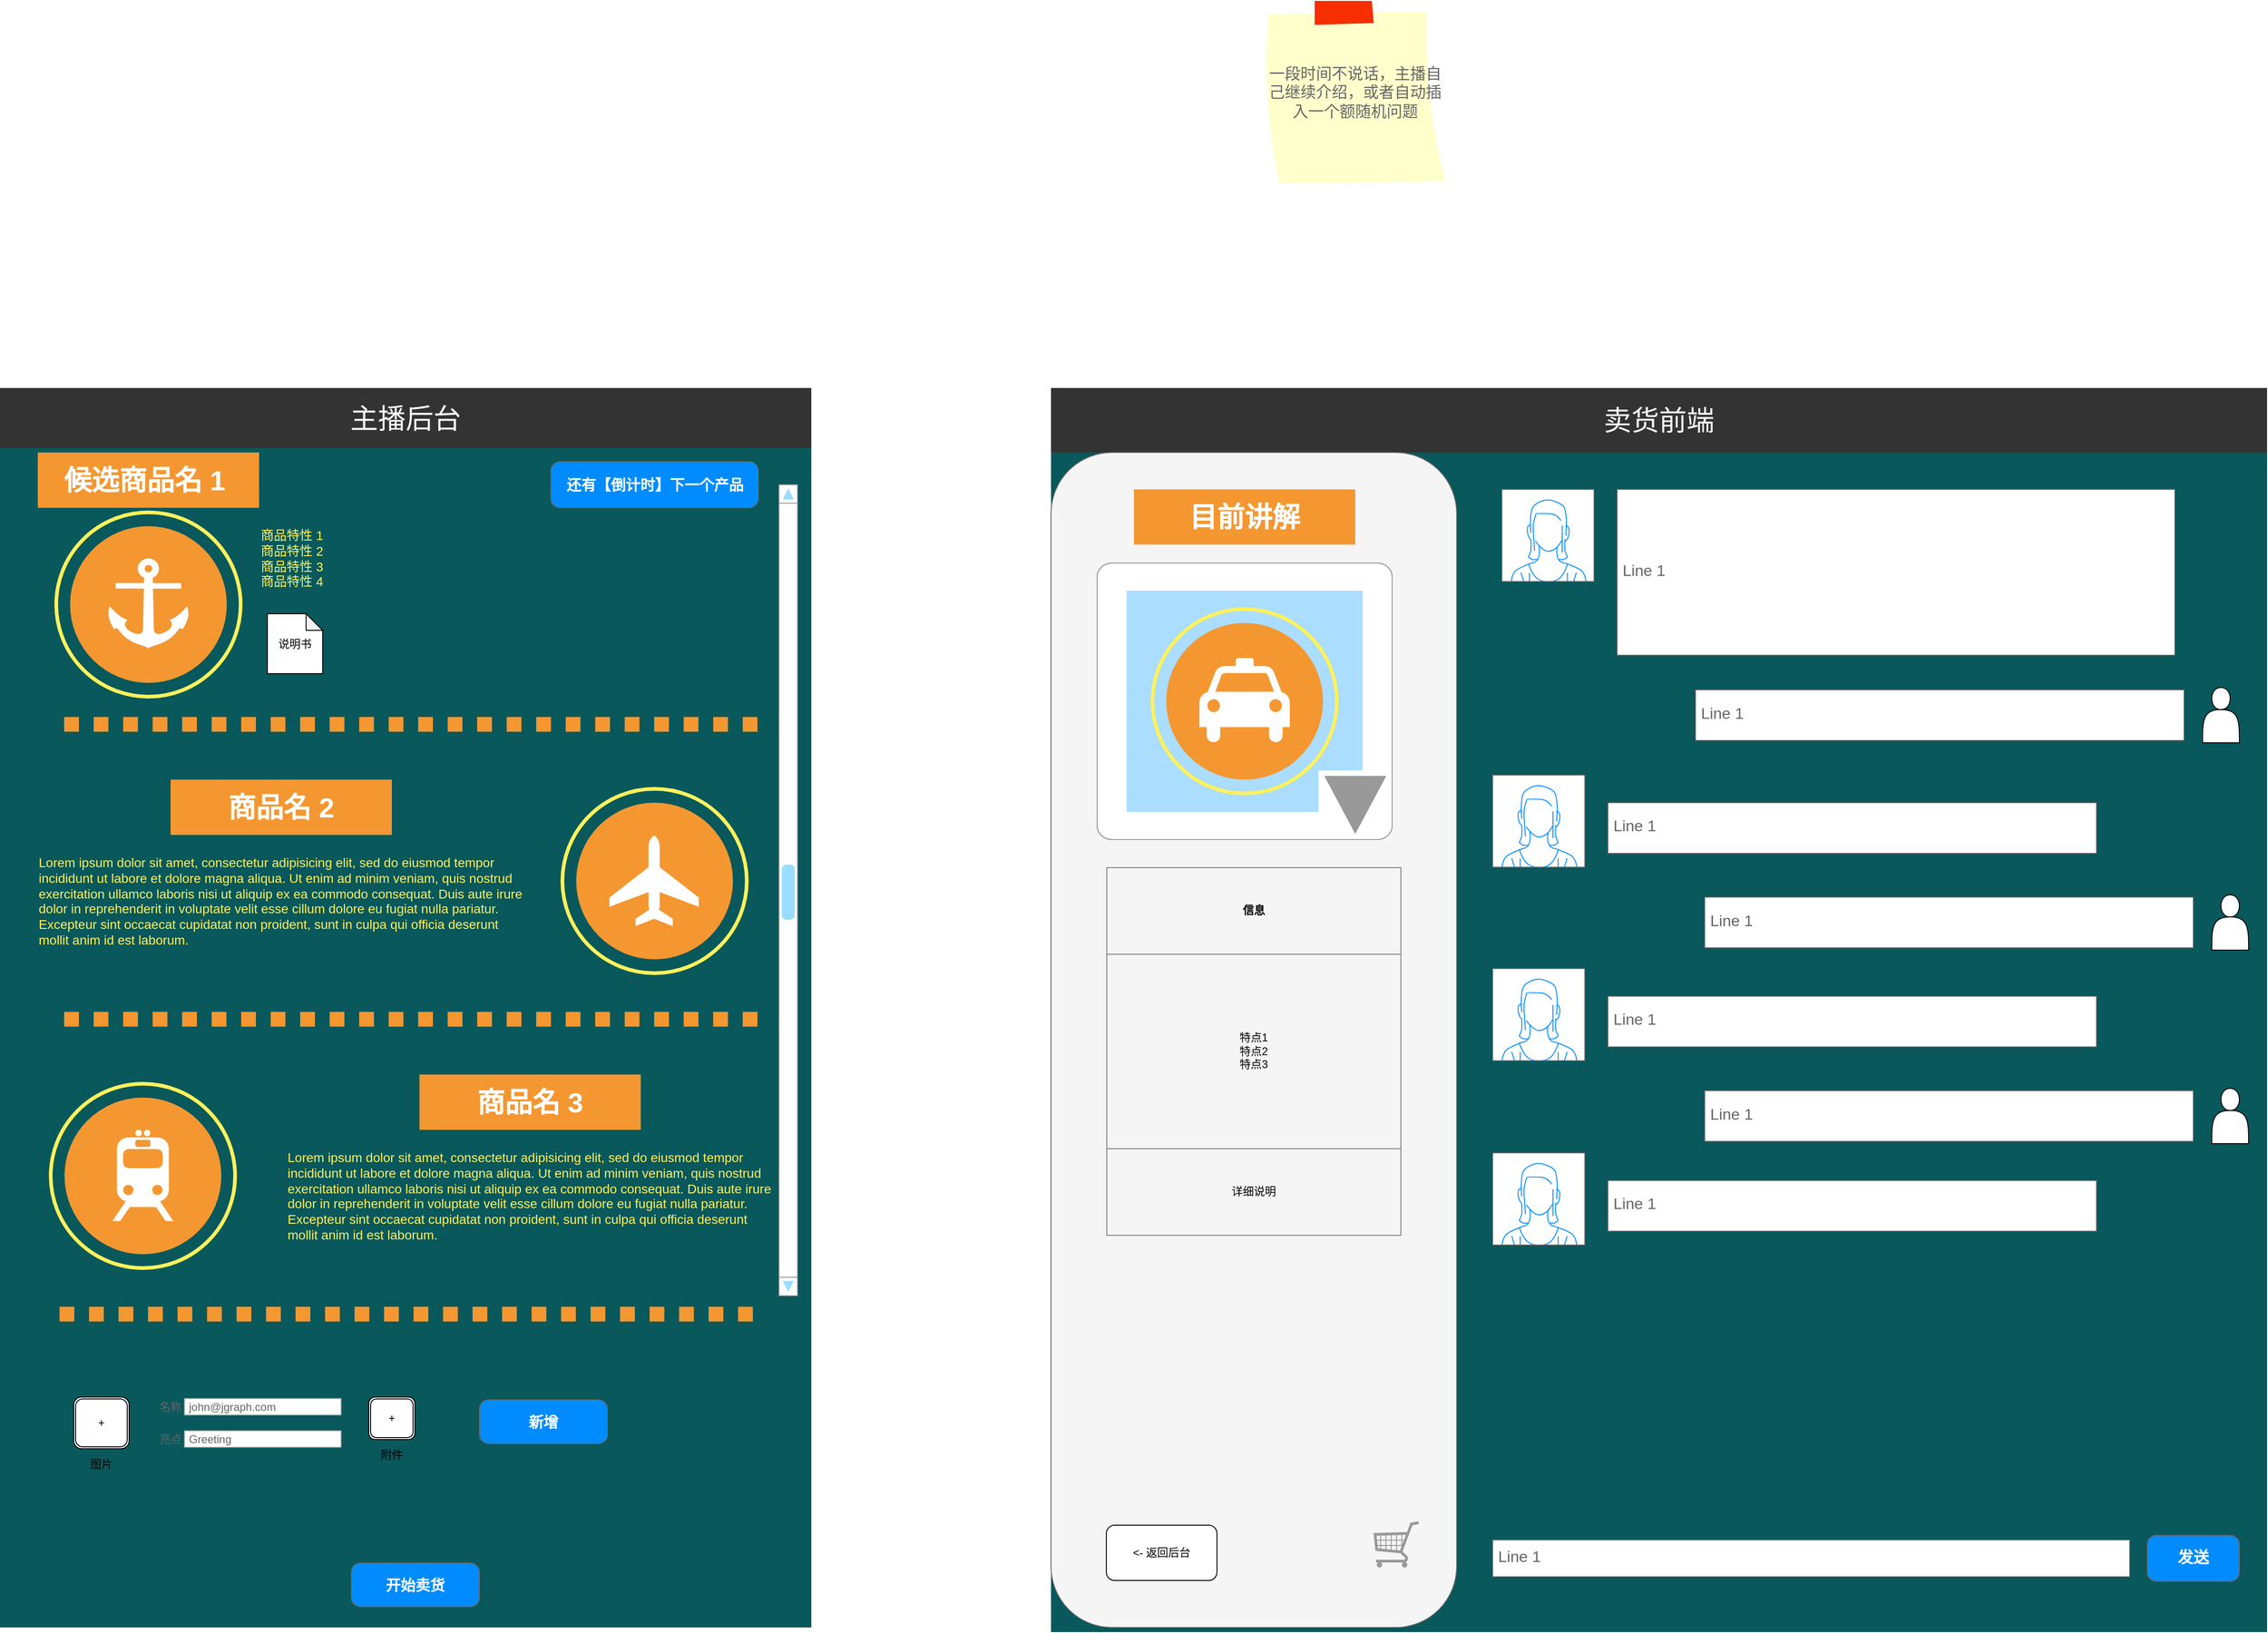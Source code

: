 <mxfile version="24.1.0" type="device">
  <diagram name="Page-1" id="5348f1db-0dfa-24cf-5d06-2057accb5106">
    <mxGraphModel dx="3679" dy="3171.5" grid="1" gridSize="10" guides="1" tooltips="1" connect="1" arrows="1" fold="1" page="1" pageScale="1.5" pageWidth="826" pageHeight="1169" background="none" math="0" shadow="0">
      <root>
        <mxCell id="0" style=";html=1;" />
        <mxCell id="1" style=";html=1;" parent="0" />
        <mxCell id="55dd390204d0f602-3" value="" style="whiteSpace=wrap;html=1;rounded=0;shadow=0;dashed=0;strokeColor=none;strokeWidth=4;fillColor=#08585C;gradientColor=none;fontFamily=Helvetica;fontSize=100;fontColor=#FFFFFF;align=center;" parent="1" vertex="1">
          <mxGeometry x="980" y="280" width="1319" height="1280" as="geometry" />
        </mxCell>
        <mxCell id="55dd390204d0f602-1" value="卖货前端" style="whiteSpace=wrap;html=1;rounded=0;shadow=0;dashed=0;strokeColor=none;strokeWidth=4;fillColor=#333333;gradientColor=none;fontFamily=Helvetica;fontSize=30;fontColor=#FFFFFF;align=center;" parent="1" vertex="1">
          <mxGeometry x="980" y="210" width="1319" height="70" as="geometry" />
        </mxCell>
        <mxCell id="IgfqY3sl1hPke0pUORlP-1" value="" style="whiteSpace=wrap;html=1;rounded=0;shadow=0;dashed=0;strokeColor=none;strokeWidth=4;fillColor=#08585C;gradientColor=none;fontFamily=Helvetica;fontSize=100;fontColor=#FFFFFF;align=center;" vertex="1" parent="1">
          <mxGeometry x="-160" y="275" width="880" height="1280" as="geometry" />
        </mxCell>
        <mxCell id="IgfqY3sl1hPke0pUORlP-2" value="主播后台" style="whiteSpace=wrap;html=1;rounded=0;shadow=0;dashed=0;strokeColor=none;strokeWidth=4;fillColor=#333333;gradientColor=none;fontFamily=Helvetica;fontSize=30;fontColor=#FFFFFF;align=center;" vertex="1" parent="1">
          <mxGeometry x="-160" y="210" width="880" height="65" as="geometry" />
        </mxCell>
        <mxCell id="IgfqY3sl1hPke0pUORlP-3" value="" style="ellipse;whiteSpace=wrap;html=1;rounded=0;shadow=0;dashed=0;strokeColor=#FEF15B;strokeWidth=4;fillColor=none;gradientColor=none;fontFamily=Helvetica;fontSize=100;fontColor=#FFFFFF;align=center;" vertex="1" parent="1">
          <mxGeometry x="-99" y="345" width="200" height="200" as="geometry" />
        </mxCell>
        <mxCell id="IgfqY3sl1hPke0pUORlP-4" value="" style="ellipse;whiteSpace=wrap;html=1;rounded=0;shadow=0;dashed=0;strokeColor=none;strokeWidth=4;fillColor=#F49731;gradientColor=none;fontFamily=Helvetica;fontSize=100;fontColor=#FFFFFF;align=center;" vertex="1" parent="1">
          <mxGeometry x="-84" y="360" width="170" height="170" as="geometry" />
        </mxCell>
        <mxCell id="IgfqY3sl1hPke0pUORlP-5" value="" style="endArrow=none;html=1;dashed=1;dashPattern=1 1;labelBackgroundColor=none;strokeColor=#F49731;fontFamily=Helvetica;fontSize=100;fontColor=#FFFFFF;strokeWidth=16;" edge="1" parent="1">
          <mxGeometry width="50" height="50" relative="1" as="geometry">
            <mxPoint x="-90.412" y="575" as="sourcePoint" />
            <mxPoint x="669" y="575" as="targetPoint" />
          </mxGeometry>
        </mxCell>
        <mxCell id="IgfqY3sl1hPke0pUORlP-6" value="候选商品名 1&amp;nbsp;" style="whiteSpace=wrap;html=1;rounded=0;shadow=0;dashed=0;strokeColor=none;strokeWidth=4;fillColor=#F49731;gradientColor=none;fontFamily=Helvetica;fontSize=30;fontColor=#FFFFFF;align=center;fontStyle=1" vertex="1" parent="1">
          <mxGeometry x="-119" y="280" width="240" height="60" as="geometry" />
        </mxCell>
        <mxCell id="IgfqY3sl1hPke0pUORlP-7" value="商品特性 1&lt;div&gt;商品特性 2&lt;br&gt;&lt;/div&gt;&lt;div&gt;商品特性 3&lt;br&gt;&lt;/div&gt;&lt;div&gt;商品特性 4&lt;br&gt;&lt;/div&gt;&lt;div&gt;&lt;br&gt;&lt;/div&gt;" style="text;spacingTop=-5;fillColor=#ffffff;whiteSpace=wrap;html=1;align=left;fontSize=14;fontFamily=Helvetica;fillColor=none;strokeColor=none;rounded=0;shadow=0;dashed=0;fontColor=#FEF15B;" vertex="1" parent="1">
          <mxGeometry x="121" y="360" width="100" height="75" as="geometry" />
        </mxCell>
        <mxCell id="IgfqY3sl1hPke0pUORlP-8" value="" style="ellipse;whiteSpace=wrap;html=1;rounded=0;shadow=0;dashed=0;strokeColor=#FEF15B;strokeWidth=4;fillColor=none;gradientColor=none;fontFamily=Helvetica;fontSize=100;fontColor=#FFFFFF;align=center;" vertex="1" parent="1">
          <mxGeometry x="450" y="645" width="200" height="200" as="geometry" />
        </mxCell>
        <mxCell id="IgfqY3sl1hPke0pUORlP-9" value="" style="ellipse;whiteSpace=wrap;html=1;rounded=0;shadow=0;dashed=0;strokeColor=none;strokeWidth=4;fillColor=#F49731;gradientColor=none;fontFamily=Helvetica;fontSize=100;fontColor=#FFFFFF;align=center;" vertex="1" parent="1">
          <mxGeometry x="465" y="660" width="170" height="170" as="geometry" />
        </mxCell>
        <mxCell id="IgfqY3sl1hPke0pUORlP-10" value="" style="endArrow=none;html=1;dashed=1;dashPattern=1 1;labelBackgroundColor=none;strokeColor=#F49731;fontFamily=Helvetica;fontSize=100;fontColor=#FFFFFF;strokeWidth=16;" edge="1" parent="1">
          <mxGeometry width="50" height="50" relative="1" as="geometry">
            <mxPoint x="-90.412" y="895" as="sourcePoint" />
            <mxPoint x="669" y="895" as="targetPoint" />
          </mxGeometry>
        </mxCell>
        <mxCell id="IgfqY3sl1hPke0pUORlP-11" value="商品名&amp;nbsp;2" style="whiteSpace=wrap;html=1;rounded=0;shadow=0;dashed=0;strokeColor=none;strokeWidth=4;fillColor=#F49731;gradientColor=none;fontFamily=Helvetica;fontSize=30;fontColor=#FFFFFF;align=center;fontStyle=1" vertex="1" parent="1">
          <mxGeometry x="25" y="635" width="240" height="60" as="geometry" />
        </mxCell>
        <mxCell id="IgfqY3sl1hPke0pUORlP-12" value="Lorem ipsum dolor sit amet, consectetur adipisicing elit, sed do eiusmod tempor incididunt ut labore et dolore magna aliqua. Ut enim ad minim veniam, quis nostrud exercitation ullamco laboris nisi ut aliquip ex ea commodo consequat. Duis aute irure dolor in reprehenderit in voluptate velit esse cillum dolore eu fugiat nulla pariatur. Excepteur sint occaecat cupidatat non proident, sunt in culpa qui officia deserunt mollit anim id est laborum." style="text;spacingTop=-5;fillColor=#ffffff;whiteSpace=wrap;html=1;align=left;fontSize=14;fontFamily=Helvetica;fillColor=none;strokeColor=none;rounded=0;shadow=0;dashed=0;fontColor=#FEF15B;" vertex="1" parent="1">
          <mxGeometry x="-120" y="715" width="535" height="130" as="geometry" />
        </mxCell>
        <mxCell id="IgfqY3sl1hPke0pUORlP-13" value="" style="ellipse;whiteSpace=wrap;html=1;rounded=0;shadow=0;dashed=0;strokeColor=#FEF15B;strokeWidth=4;fillColor=none;gradientColor=none;fontFamily=Helvetica;fontSize=100;fontColor=#FFFFFF;align=center;" vertex="1" parent="1">
          <mxGeometry x="-105" y="965" width="200" height="200" as="geometry" />
        </mxCell>
        <mxCell id="IgfqY3sl1hPke0pUORlP-14" value="" style="ellipse;whiteSpace=wrap;html=1;rounded=0;shadow=0;dashed=0;strokeColor=none;strokeWidth=4;fillColor=#F49731;gradientColor=none;fontFamily=Helvetica;fontSize=100;fontColor=#FFFFFF;align=center;" vertex="1" parent="1">
          <mxGeometry x="-90" y="980" width="170" height="170" as="geometry" />
        </mxCell>
        <mxCell id="IgfqY3sl1hPke0pUORlP-15" value="" style="endArrow=none;html=1;dashed=1;dashPattern=1 1;labelBackgroundColor=none;strokeColor=#F49731;fontFamily=Helvetica;fontSize=100;fontColor=#FFFFFF;strokeWidth=16;" edge="1" parent="1">
          <mxGeometry width="50" height="50" relative="1" as="geometry">
            <mxPoint x="-95.412" y="1215.0" as="sourcePoint" />
            <mxPoint x="664" y="1215.0" as="targetPoint" />
          </mxGeometry>
        </mxCell>
        <mxCell id="IgfqY3sl1hPke0pUORlP-16" value="商品名&amp;nbsp;3" style="whiteSpace=wrap;html=1;rounded=0;shadow=0;dashed=0;strokeColor=none;strokeWidth=4;fillColor=#F49731;gradientColor=none;fontFamily=Helvetica;fontSize=30;fontColor=#FFFFFF;align=center;fontStyle=1" vertex="1" parent="1">
          <mxGeometry x="295" y="955" width="240" height="60" as="geometry" />
        </mxCell>
        <mxCell id="IgfqY3sl1hPke0pUORlP-17" value="Lorem ipsum dolor sit amet, consectetur adipisicing elit, sed do eiusmod tempor incididunt ut labore et dolore magna aliqua. Ut enim ad minim veniam, quis nostrud exercitation ullamco laboris nisi ut aliquip ex ea commodo consequat. Duis aute irure dolor in reprehenderit in voluptate velit esse cillum dolore eu fugiat nulla pariatur. Excepteur sint occaecat cupidatat non proident, sunt in culpa qui officia deserunt mollit anim id est laborum." style="text;spacingTop=-5;fillColor=#ffffff;whiteSpace=wrap;html=1;align=left;fontSize=14;fontFamily=Helvetica;fillColor=none;strokeColor=none;rounded=0;shadow=0;dashed=0;fontColor=#FEF15B;" vertex="1" parent="1">
          <mxGeometry x="150" y="1035" width="535" height="130" as="geometry" />
        </mxCell>
        <mxCell id="IgfqY3sl1hPke0pUORlP-22" value="" style="shape=mxgraph.signs.transportation.anchor_2;html=1;fillColor=#FFFFFF;strokeColor=none;verticalLabelPosition=bottom;verticalAlign=top;align=center;rounded=0;shadow=0;dashed=0;fontFamily=Helvetica;fontSize=14;fontColor=#FEF15B;" vertex="1" parent="1">
          <mxGeometry x="-46" y="395" width="94" height="98" as="geometry" />
        </mxCell>
        <mxCell id="IgfqY3sl1hPke0pUORlP-23" value="" style="shape=mxgraph.signs.transportation.airplane_3;html=1;fillColor=#FFFFFF;strokeColor=none;verticalLabelPosition=bottom;verticalAlign=top;align=center;rounded=0;shadow=0;dashed=0;fontFamily=Helvetica;fontSize=14;fontColor=#FEF15B;" vertex="1" parent="1">
          <mxGeometry x="501" y="696" width="97" height="98" as="geometry" />
        </mxCell>
        <mxCell id="IgfqY3sl1hPke0pUORlP-24" value="" style="shape=mxgraph.signs.transportation.train_2;html=1;fillColor=#FFFFFF;strokeColor=none;verticalLabelPosition=bottom;verticalAlign=top;align=center;rounded=0;shadow=0;dashed=0;fontFamily=Helvetica;fontSize=14;fontColor=#FEF15B;" vertex="1" parent="1">
          <mxGeometry x="-38" y="1015" width="66" height="99" as="geometry" />
        </mxCell>
        <mxCell id="IgfqY3sl1hPke0pUORlP-27" value="说明书" style="shape=note;whiteSpace=wrap;html=1;backgroundOutline=1;darkOpacity=0.05;size=18;" vertex="1" parent="1">
          <mxGeometry x="130" y="455" width="60" height="65" as="geometry" />
        </mxCell>
        <mxCell id="IgfqY3sl1hPke0pUORlP-28" value="" style="verticalLabelPosition=bottom;shadow=0;dashed=0;align=center;html=1;verticalAlign=top;strokeWidth=1;shape=mxgraph.mockup.containers.userFemale;strokeColor=#666666;strokeColor2=#008cff;" vertex="1" parent="1">
          <mxGeometry x="1469" y="320" width="100" height="100" as="geometry" />
        </mxCell>
        <mxCell id="IgfqY3sl1hPke0pUORlP-31" value="" style="strokeWidth=1;shadow=0;dashed=0;align=center;html=1;shape=mxgraph.mockup.buttons.multiButton;fillColor=#008cff;strokeColor=#666666;mainText=;subText=;" vertex="1" parent="1">
          <mxGeometry x="360" y="1308" width="139" height="47.5" as="geometry" />
        </mxCell>
        <mxCell id="IgfqY3sl1hPke0pUORlP-32" value="新增" style="strokeWidth=1;shadow=0;dashed=0;align=center;html=1;shape=mxgraph.mockup.anchor;fontSize=16;fontColor=#ffffff;fontStyle=1;whiteSpace=wrap;" vertex="1" parent="IgfqY3sl1hPke0pUORlP-31">
          <mxGeometry y="14.25" width="139" height="19" as="geometry" />
        </mxCell>
        <mxCell id="IgfqY3sl1hPke0pUORlP-35" value="" style="verticalLabelPosition=bottom;shadow=0;dashed=0;align=center;html=1;verticalAlign=top;strokeWidth=1;shape=mxgraph.mockup.navigation.scrollBar;strokeColor=#999999;barPos=49.727;fillColor2=#99ddff;strokeColor2=none;direction=north;" vertex="1" parent="1">
          <mxGeometry x="685" y="315" width="25" height="880" as="geometry" />
        </mxCell>
        <mxCell id="IgfqY3sl1hPke0pUORlP-36" value="Line 1" style="strokeWidth=1;shadow=0;dashed=0;align=center;html=1;shape=mxgraph.mockup.text.textBox;fontColor=#666666;align=left;fontSize=17;spacingLeft=4;spacingTop=-3;whiteSpace=wrap;strokeColor=#666666;mainText=" vertex="1" parent="1">
          <mxGeometry x="1594" y="320" width="605" height="180" as="geometry" />
        </mxCell>
        <mxCell id="IgfqY3sl1hPke0pUORlP-37" value="Line 1" style="strokeWidth=1;shadow=0;dashed=0;align=center;html=1;shape=mxgraph.mockup.text.textBox;fontColor=#666666;align=left;fontSize=17;spacingLeft=4;spacingTop=-3;whiteSpace=wrap;strokeColor=#666666;mainText=" vertex="1" parent="1">
          <mxGeometry x="1459" y="1460" width="691" height="40" as="geometry" />
        </mxCell>
        <mxCell id="IgfqY3sl1hPke0pUORlP-38" value="发送" style="strokeWidth=1;shadow=0;dashed=0;align=center;html=1;shape=mxgraph.mockup.buttons.button;strokeColor=#666666;fontColor=#ffffff;mainText=;buttonStyle=round;fontSize=17;fontStyle=1;fillColor=#008cff;whiteSpace=wrap;" vertex="1" parent="1">
          <mxGeometry x="2169" y="1455" width="100" height="50" as="geometry" />
        </mxCell>
        <mxCell id="IgfqY3sl1hPke0pUORlP-39" value="" style="shape=actor;whiteSpace=wrap;html=1;" vertex="1" parent="1">
          <mxGeometry x="2229" y="535" width="40" height="60" as="geometry" />
        </mxCell>
        <mxCell id="IgfqY3sl1hPke0pUORlP-40" value="Line 1" style="strokeWidth=1;shadow=0;dashed=0;align=center;html=1;shape=mxgraph.mockup.text.textBox;fontColor=#666666;align=left;fontSize=17;spacingLeft=4;spacingTop=-3;whiteSpace=wrap;strokeColor=#666666;mainText=" vertex="1" parent="1">
          <mxGeometry x="1679" y="537.5" width="530" height="55" as="geometry" />
        </mxCell>
        <mxCell id="IgfqY3sl1hPke0pUORlP-41" value="" style="verticalLabelPosition=bottom;shadow=0;dashed=0;align=center;html=1;verticalAlign=top;strokeWidth=1;shape=mxgraph.mockup.containers.userFemale;strokeColor=#666666;strokeColor2=#008cff;" vertex="1" parent="1">
          <mxGeometry x="1459" y="630" width="100" height="100" as="geometry" />
        </mxCell>
        <mxCell id="IgfqY3sl1hPke0pUORlP-42" value="Line 1" style="strokeWidth=1;shadow=0;dashed=0;align=center;html=1;shape=mxgraph.mockup.text.textBox;fontColor=#666666;align=left;fontSize=17;spacingLeft=4;spacingTop=-3;whiteSpace=wrap;strokeColor=#666666;mainText=" vertex="1" parent="1">
          <mxGeometry x="1584" y="660" width="530" height="55" as="geometry" />
        </mxCell>
        <mxCell id="IgfqY3sl1hPke0pUORlP-43" value="" style="verticalLabelPosition=bottom;shadow=0;dashed=0;align=center;html=1;verticalAlign=top;strokeWidth=1;shape=mxgraph.mockup.containers.userFemale;strokeColor=#666666;strokeColor2=#008cff;" vertex="1" parent="1">
          <mxGeometry x="1459" y="840" width="100" height="100" as="geometry" />
        </mxCell>
        <mxCell id="IgfqY3sl1hPke0pUORlP-44" value="Line 1" style="strokeWidth=1;shadow=0;dashed=0;align=center;html=1;shape=mxgraph.mockup.text.textBox;fontColor=#666666;align=left;fontSize=17;spacingLeft=4;spacingTop=-3;whiteSpace=wrap;strokeColor=#666666;mainText=" vertex="1" parent="1">
          <mxGeometry x="1584" y="870" width="530" height="55" as="geometry" />
        </mxCell>
        <mxCell id="IgfqY3sl1hPke0pUORlP-45" value="" style="verticalLabelPosition=bottom;shadow=0;dashed=0;align=center;html=1;verticalAlign=top;strokeWidth=1;shape=mxgraph.mockup.containers.userFemale;strokeColor=#666666;strokeColor2=#008cff;" vertex="1" parent="1">
          <mxGeometry x="1459" y="1040" width="100" height="100" as="geometry" />
        </mxCell>
        <mxCell id="IgfqY3sl1hPke0pUORlP-46" value="Line 1" style="strokeWidth=1;shadow=0;dashed=0;align=center;html=1;shape=mxgraph.mockup.text.textBox;fontColor=#666666;align=left;fontSize=17;spacingLeft=4;spacingTop=-3;whiteSpace=wrap;strokeColor=#666666;mainText=" vertex="1" parent="1">
          <mxGeometry x="1584" y="1070" width="530" height="55" as="geometry" />
        </mxCell>
        <mxCell id="IgfqY3sl1hPke0pUORlP-47" value="" style="shape=actor;whiteSpace=wrap;html=1;" vertex="1" parent="1">
          <mxGeometry x="2239" y="760" width="40" height="60" as="geometry" />
        </mxCell>
        <mxCell id="IgfqY3sl1hPke0pUORlP-48" value="Line 1" style="strokeWidth=1;shadow=0;dashed=0;align=center;html=1;shape=mxgraph.mockup.text.textBox;fontColor=#666666;align=left;fontSize=17;spacingLeft=4;spacingTop=-3;whiteSpace=wrap;strokeColor=#666666;mainText=" vertex="1" parent="1">
          <mxGeometry x="1689" y="762.5" width="530" height="55" as="geometry" />
        </mxCell>
        <mxCell id="IgfqY3sl1hPke0pUORlP-49" value="" style="shape=actor;whiteSpace=wrap;html=1;" vertex="1" parent="1">
          <mxGeometry x="2239" y="970" width="40" height="60" as="geometry" />
        </mxCell>
        <mxCell id="IgfqY3sl1hPke0pUORlP-50" value="Line 1" style="strokeWidth=1;shadow=0;dashed=0;align=center;html=1;shape=mxgraph.mockup.text.textBox;fontColor=#666666;align=left;fontSize=17;spacingLeft=4;spacingTop=-3;whiteSpace=wrap;strokeColor=#666666;mainText=" vertex="1" parent="1">
          <mxGeometry x="1689" y="972.5" width="530" height="55" as="geometry" />
        </mxCell>
        <mxCell id="IgfqY3sl1hPke0pUORlP-51" value="" style="strokeWidth=1;shadow=0;dashed=0;align=center;html=1;shape=mxgraph.mockup.buttons.multiButton;fillColor=#008cff;strokeColor=#666666;mainText=;subText=;" vertex="1" parent="1">
          <mxGeometry x="437.5" y="290" width="225" height="50" as="geometry" />
        </mxCell>
        <mxCell id="IgfqY3sl1hPke0pUORlP-52" value="还有【倒计时】下一个产品" style="strokeWidth=1;shadow=0;dashed=0;align=center;html=1;shape=mxgraph.mockup.anchor;fontSize=16;fontColor=#ffffff;fontStyle=1;whiteSpace=wrap;" vertex="1" parent="IgfqY3sl1hPke0pUORlP-51">
          <mxGeometry y="15" width="225.0" height="20" as="geometry" />
        </mxCell>
        <mxCell id="IgfqY3sl1hPke0pUORlP-53" value="一段时间不说话，主播自己继续介绍，或者自动插入一个额随机问题" style="strokeWidth=1;shadow=0;dashed=0;align=center;html=1;shape=mxgraph.mockup.text.stickyNote2;fontColor=#666666;mainText=;fontSize=17;whiteSpace=wrap;fillColor=#ffffcc;strokeColor=#F62E00;" vertex="1" parent="1">
          <mxGeometry x="1210" y="-210" width="200" height="200" as="geometry" />
        </mxCell>
        <mxCell id="IgfqY3sl1hPke0pUORlP-67" value="+" style="shape=ext;double=1;rounded=1;whiteSpace=wrap;html=1;" vertex="1" parent="1">
          <mxGeometry x="-80" y="1305" width="60" height="56" as="geometry" />
        </mxCell>
        <mxCell id="IgfqY3sl1hPke0pUORlP-55" value="名称" style="strokeWidth=1;shadow=0;dashed=0;align=center;html=1;shape=mxgraph.mockup.forms.anchor;align=right;spacingRight=2;fontColor=#666666;" vertex="1" parent="1">
          <mxGeometry x="-10" y="1306.5" width="50" height="18" as="geometry" />
        </mxCell>
        <mxCell id="IgfqY3sl1hPke0pUORlP-56" value="john@jgraph.com" style="strokeWidth=1;shadow=0;dashed=0;align=center;html=1;shape=mxgraph.mockup.forms.rrect;fillColor=#ffffff;rSize=0;fontColor=#666666;align=left;spacingLeft=3;strokeColor=#999999;" vertex="1" parent="1">
          <mxGeometry x="40" y="1306.5" width="170" height="18" as="geometry" />
        </mxCell>
        <mxCell id="IgfqY3sl1hPke0pUORlP-57" value="亮点" style="strokeWidth=1;shadow=0;dashed=0;align=center;html=1;shape=mxgraph.mockup.forms.anchor;align=right;spacingRight=2;fontColor=#666666;" vertex="1" parent="1">
          <mxGeometry x="-10" y="1341.5" width="50" height="18" as="geometry" />
        </mxCell>
        <mxCell id="IgfqY3sl1hPke0pUORlP-58" value="Greeting" style="strokeWidth=1;shadow=0;dashed=0;align=center;html=1;shape=mxgraph.mockup.forms.rrect;fillColor=#ffffff;rSize=0;fontColor=#666666;align=left;spacingLeft=3;strokeColor=#999999;" vertex="1" parent="1">
          <mxGeometry x="40" y="1341.5" width="170" height="18" as="geometry" />
        </mxCell>
        <UserObject label="图片" placeholders="1" name="Variable" id="IgfqY3sl1hPke0pUORlP-68">
          <mxCell style="text;html=1;strokeColor=none;fillColor=none;align=center;verticalAlign=middle;whiteSpace=wrap;overflow=hidden;" vertex="1" parent="1">
            <mxGeometry x="-90" y="1368" width="80" height="20" as="geometry" />
          </mxCell>
        </UserObject>
        <mxCell id="IgfqY3sl1hPke0pUORlP-69" value="+" style="shape=ext;double=1;rounded=1;whiteSpace=wrap;html=1;" vertex="1" parent="1">
          <mxGeometry x="240" y="1305" width="50" height="46" as="geometry" />
        </mxCell>
        <UserObject label="附件" placeholders="1" name="Variable" id="IgfqY3sl1hPke0pUORlP-70">
          <mxCell style="text;html=1;strokeColor=none;fillColor=none;align=center;verticalAlign=middle;whiteSpace=wrap;overflow=hidden;" vertex="1" parent="1">
            <mxGeometry x="225" y="1358" width="80" height="20" as="geometry" />
          </mxCell>
        </UserObject>
        <mxCell id="IgfqY3sl1hPke0pUORlP-73" value="" style="strokeWidth=1;shadow=0;dashed=0;align=center;html=1;shape=mxgraph.mockup.buttons.multiButton;fillColor=#008cff;strokeColor=#666666;mainText=;subText=;" vertex="1" parent="1">
          <mxGeometry x="221" y="1485" width="139" height="47.5" as="geometry" />
        </mxCell>
        <mxCell id="IgfqY3sl1hPke0pUORlP-74" value="开始卖货" style="strokeWidth=1;shadow=0;dashed=0;align=center;html=1;shape=mxgraph.mockup.anchor;fontSize=16;fontColor=#ffffff;fontStyle=1;whiteSpace=wrap;" vertex="1" parent="IgfqY3sl1hPke0pUORlP-73">
          <mxGeometry y="14.25" width="139" height="19" as="geometry" />
        </mxCell>
        <mxCell id="IgfqY3sl1hPke0pUORlP-76" value="" style="rounded=1;whiteSpace=wrap;html=1;fillColor=#f5f5f5;fontColor=#333333;strokeColor=#666666;" vertex="1" parent="1">
          <mxGeometry x="980" y="280" width="440" height="1275" as="geometry" />
        </mxCell>
        <mxCell id="55dd390204d0f602-22" value="目前讲解" style="whiteSpace=wrap;html=1;rounded=0;shadow=0;dashed=0;strokeColor=none;strokeWidth=4;fillColor=#F49731;gradientColor=none;fontFamily=Helvetica;fontSize=30;fontColor=#FFFFFF;align=center;fontStyle=1" parent="1" vertex="1">
          <mxGeometry x="1070" y="320" width="240" height="60" as="geometry" />
        </mxCell>
        <mxCell id="IgfqY3sl1hPke0pUORlP-30" value="" style="verticalLabelPosition=bottom;shadow=0;dashed=0;align=center;html=1;verticalAlign=top;strokeWidth=1;shape=mxgraph.mockup.forms.colorPicker;chosenColor=#aaddff;" vertex="1" parent="1">
          <mxGeometry x="1030" y="400" width="320" height="300" as="geometry" />
        </mxCell>
        <mxCell id="55dd390204d0f602-19" value="" style="ellipse;whiteSpace=wrap;html=1;rounded=0;shadow=0;dashed=0;strokeColor=#FEF15B;strokeWidth=4;fillColor=none;gradientColor=none;fontFamily=Helvetica;fontSize=100;fontColor=#FFFFFF;align=center;" parent="1" vertex="1">
          <mxGeometry x="1090" y="450" width="200" height="200" as="geometry" />
        </mxCell>
        <mxCell id="55dd390204d0f602-20" value="" style="ellipse;whiteSpace=wrap;html=1;rounded=0;shadow=0;dashed=0;strokeColor=none;strokeWidth=4;fillColor=#F49731;gradientColor=none;fontFamily=Helvetica;fontSize=100;fontColor=#FFFFFF;align=center;" parent="1" vertex="1">
          <mxGeometry x="1105" y="465" width="170" height="170" as="geometry" />
        </mxCell>
        <mxCell id="55dd390204d0f602-27" value="" style="shape=mxgraph.signs.transportation.taxi;html=1;fillColor=#FFFFFF;strokeColor=none;verticalLabelPosition=bottom;verticalAlign=top;align=center;rounded=0;shadow=0;dashed=0;fontFamily=Helvetica;fontSize=14;fontColor=#FEF15B;" parent="1" vertex="1">
          <mxGeometry x="1141" y="503" width="98" height="94" as="geometry" />
        </mxCell>
        <mxCell id="IgfqY3sl1hPke0pUORlP-34" value="" style="verticalLabelPosition=bottom;shadow=0;dashed=0;align=center;html=1;verticalAlign=top;strokeWidth=1;shape=mxgraph.mockup.misc.shoppingCart;strokeColor=#999999;" vertex="1" parent="1">
          <mxGeometry x="1330" y="1440" width="50" height="50" as="geometry" />
        </mxCell>
        <mxCell id="IgfqY3sl1hPke0pUORlP-81" value="&lt;table border=&quot;1&quot; width=&quot;100%&quot; height=&quot;100%&quot; cellpadding=&quot;4&quot; style=&quot;width:100%;height:100%;border-collapse:collapse;&quot;&gt;&lt;tbody&gt;&lt;tr&gt;&lt;th align=&quot;center&quot;&gt;&lt;b&gt;信息&lt;/b&gt;&lt;/th&gt;&lt;/tr&gt;&lt;tr&gt;&lt;td align=&quot;center&quot;&gt;特点1&lt;br&gt;特点2&lt;br&gt;特点3&lt;/td&gt;&lt;/tr&gt;&lt;tr&gt;&lt;td align=&quot;center&quot;&gt;详细说明&lt;/td&gt;&lt;/tr&gt;&lt;/tbody&gt;&lt;/table&gt;" style="text;html=1;whiteSpace=wrap;strokeColor=none;fillColor=none;overflow=fill;" vertex="1" parent="1">
          <mxGeometry x="1040" y="730" width="320" height="400" as="geometry" />
        </mxCell>
        <mxCell id="IgfqY3sl1hPke0pUORlP-83" value="&amp;lt;- 返回后台" style="rounded=1;whiteSpace=wrap;html=1;" vertex="1" parent="1">
          <mxGeometry x="1040" y="1444" width="120" height="60" as="geometry" />
        </mxCell>
      </root>
    </mxGraphModel>
  </diagram>
</mxfile>
